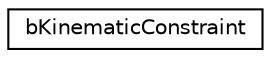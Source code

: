 digraph G
{
  edge [fontname="Helvetica",fontsize="10",labelfontname="Helvetica",labelfontsize="10"];
  node [fontname="Helvetica",fontsize="10",shape=record];
  rankdir=LR;
  Node1 [label="bKinematicConstraint",height=0.2,width=0.4,color="black", fillcolor="white", style="filled",URL="$d4/d5b/structbKinematicConstraint.html"];
}
